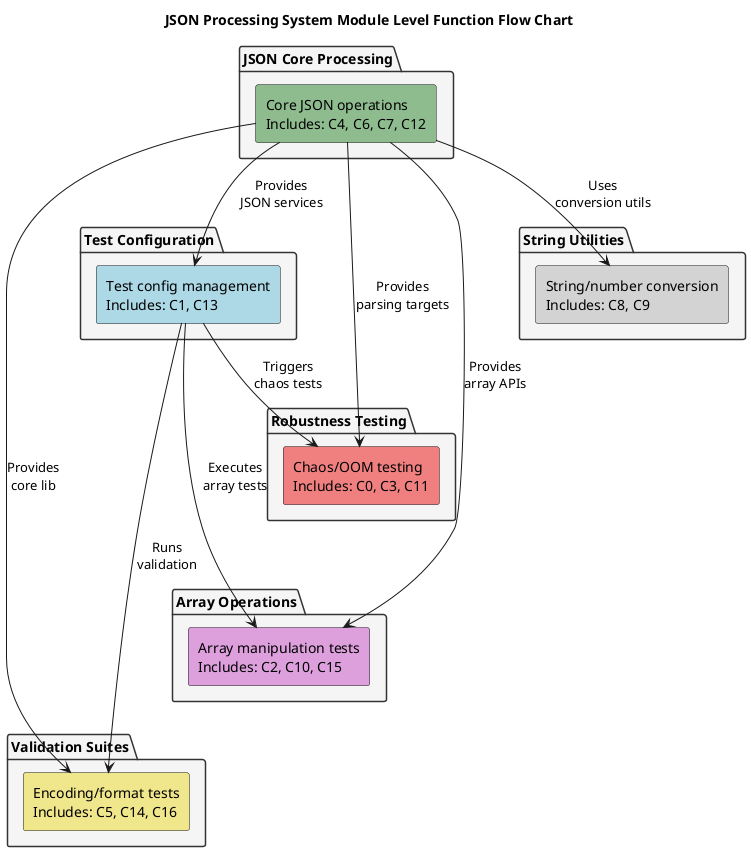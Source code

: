 @startuml
title JSON Processing System Module Level Function Flow Chart

skinparam nodesep 30
skinparam ranksep 40
skinparam package {
  BackgroundColor #F5F5F5
  BorderColor #333333
}

package "JSON Core Processing" {
  rectangle "Core JSON operations\nIncludes: C4, C6, C7, C12" as CORE #DarkSeaGreen
}

package "Test Configuration" {
  rectangle "Test config management\nIncludes: C1, C13" as TEST_CFG #LightBlue
}

package "Robustness Testing" {
  rectangle "Chaos/OOM testing\nIncludes: C0, C3, C11" as ROBUST #LightCoral
}

package "Array Operations" {
  rectangle "Array manipulation tests\nIncludes: C2, C10, C15" as ARRAY #Plum
}

package "Validation Suites" {
  rectangle "Encoding/format tests\nIncludes: C5, C14, C16" as VALID #Khaki
}

package "String Utilities" {
  rectangle "String/number conversion\nIncludes: C8, C9" as STRING #LightGray
}

CORE --> TEST_CFG : Provides\nJSON services
CORE --> ROBUST : Provides\nparsing targets
CORE --> ARRAY : Provides\narray APIs
CORE --> VALID : Provides\ncore lib
CORE --> STRING : Uses\nconversion utils

TEST_CFG --> ROBUST : Triggers\nchaos tests
TEST_CFG --> ARRAY : Executes\narray tests
TEST_CFG --> VALID : Runs\nvalidation

ROBUST -[hidden]-> ARRAY
ARRAY -[hidden]-> VALID

@enduml
